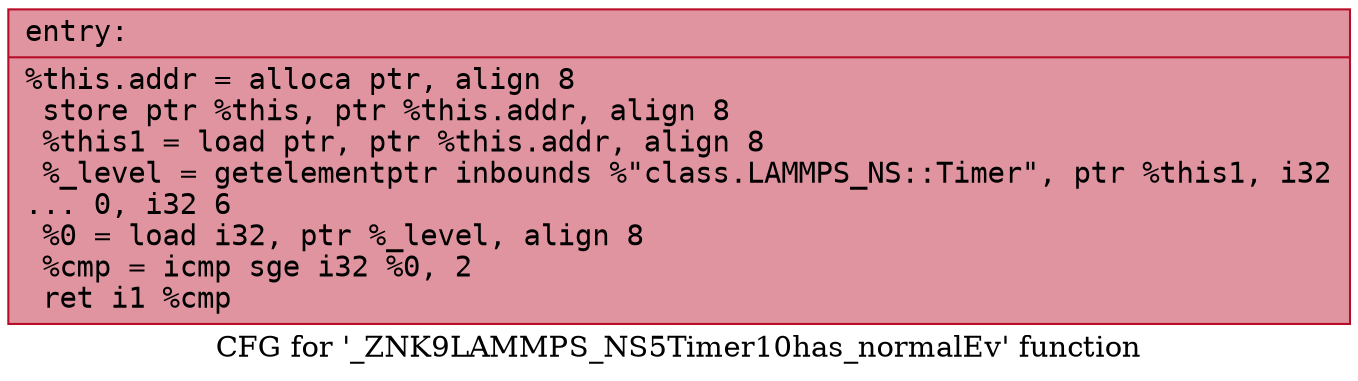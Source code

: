 digraph "CFG for '_ZNK9LAMMPS_NS5Timer10has_normalEv' function" {
	label="CFG for '_ZNK9LAMMPS_NS5Timer10has_normalEv' function";

	Node0x56044336ece0 [shape=record,color="#b70d28ff", style=filled, fillcolor="#b70d2870" fontname="Courier",label="{entry:\l|  %this.addr = alloca ptr, align 8\l  store ptr %this, ptr %this.addr, align 8\l  %this1 = load ptr, ptr %this.addr, align 8\l  %_level = getelementptr inbounds %\"class.LAMMPS_NS::Timer\", ptr %this1, i32\l... 0, i32 6\l  %0 = load i32, ptr %_level, align 8\l  %cmp = icmp sge i32 %0, 2\l  ret i1 %cmp\l}"];
}
